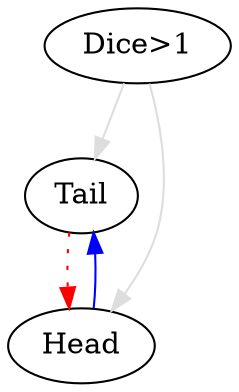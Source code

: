 digraph G {
	center=1;
	size="20,20";
	1 [label = "Tail"];
	2 [label = "Head"];
	3 [label = "Dice>1"];
	3 -> 1 [color="#DDDDDD"];
	3 -> 2 [color="#DDDDDD"];
	2 -> 1 [color="#0000FF"];
	1 -> 2 [style=dotted,color="#FF0000"];
}
